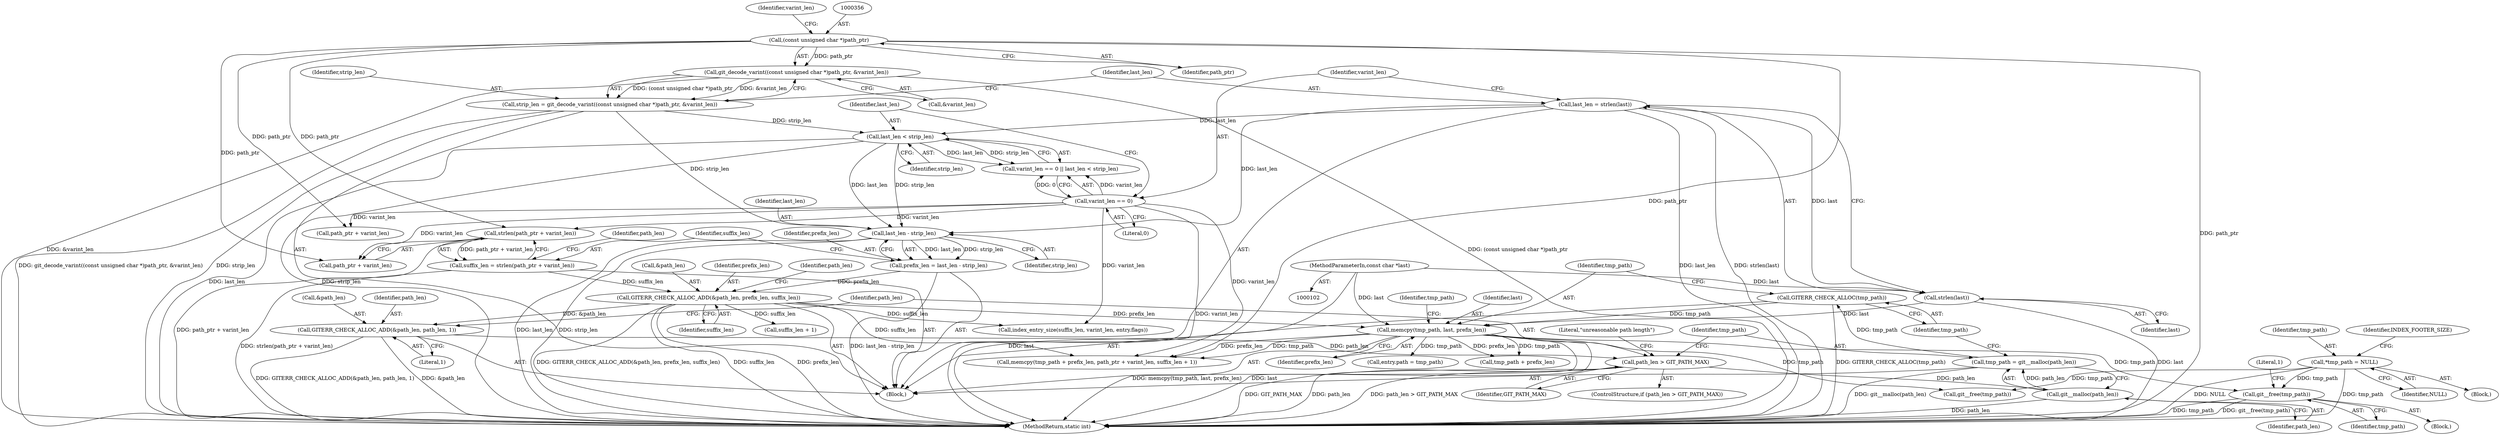 digraph "0_libgit2_3db1af1f370295ad5355b8f64b865a2a357bcac0@API" {
"1000461" [label="(Call,git__free(tmp_path))"];
"1000126" [label="(Call,*tmp_path = NULL)"];
"1000409" [label="(Call,memcpy(tmp_path, last, prefix_len))"];
"1000407" [label="(Call,GITERR_CHECK_ALLOC(tmp_path))"];
"1000403" [label="(Call,tmp_path = git__malloc(path_len))"];
"1000405" [label="(Call,git__malloc(path_len))"];
"1000397" [label="(Call,path_len > GIT_PATH_MAX)"];
"1000391" [label="(Call,GITERR_CHECK_ALLOC_ADD(&path_len, path_len, 1))"];
"1000386" [label="(Call,GITERR_CHECK_ALLOC_ADD(&path_len, prefix_len, suffix_len))"];
"1000375" [label="(Call,prefix_len = last_len - strip_len)"];
"1000377" [label="(Call,last_len - strip_len)"];
"1000360" [label="(Call,last_len = strlen(last))"];
"1000362" [label="(Call,strlen(last))"];
"1000108" [label="(MethodParameterIn,const char *last)"];
"1000369" [label="(Call,last_len < strip_len)"];
"1000352" [label="(Call,strip_len = git_decode_varint((const unsigned char *)path_ptr, &varint_len))"];
"1000354" [label="(Call,git_decode_varint((const unsigned char *)path_ptr, &varint_len))"];
"1000355" [label="(Call,(const unsigned char *)path_ptr)"];
"1000380" [label="(Call,suffix_len = strlen(path_ptr + varint_len))"];
"1000382" [label="(Call,strlen(path_ptr + varint_len))"];
"1000366" [label="(Call,varint_len == 0)"];
"1000128" [label="(Identifier,NULL)"];
"1000379" [label="(Identifier,strip_len)"];
"1000371" [label="(Identifier,strip_len)"];
"1000399" [label="(Identifier,GIT_PATH_MAX)"];
"1000368" [label="(Literal,0)"];
"1000414" [label="(Call,tmp_path + prefix_len)"];
"1000369" [label="(Call,last_len < strip_len)"];
"1000380" [label="(Call,suffix_len = strlen(path_ptr + varint_len))"];
"1000387" [label="(Call,&path_len)"];
"1000362" [label="(Call,strlen(last))"];
"1000109" [label="(Block,)"];
"1000466" [label="(Call,git__free(tmp_path))"];
"1000402" [label="(Literal,\"unreasonable path length\")"];
"1000465" [label="(Literal,1)"];
"1000390" [label="(Identifier,suffix_len)"];
"1000361" [label="(Identifier,last_len)"];
"1000345" [label="(Block,)"];
"1000365" [label="(Call,varint_len == 0 || last_len < strip_len)"];
"1000394" [label="(Identifier,path_len)"];
"1000367" [label="(Identifier,varint_len)"];
"1000395" [label="(Literal,1)"];
"1000409" [label="(Call,memcpy(tmp_path, last, prefix_len))"];
"1000461" [label="(Call,git__free(tmp_path))"];
"1000413" [label="(Call,memcpy(tmp_path + prefix_len, path_ptr + varint_len, suffix_len + 1))"];
"1000398" [label="(Identifier,path_len)"];
"1000397" [label="(Call,path_len > GIT_PATH_MAX)"];
"1000360" [label="(Call,last_len = strlen(last))"];
"1000108" [label="(MethodParameterIn,const char *last)"];
"1000389" [label="(Identifier,prefix_len)"];
"1000366" [label="(Call,varint_len == 0)"];
"1000354" [label="(Call,git_decode_varint((const unsigned char *)path_ptr, &varint_len))"];
"1000353" [label="(Identifier,strip_len)"];
"1000408" [label="(Identifier,tmp_path)"];
"1000355" [label="(Call,(const unsigned char *)path_ptr)"];
"1000357" [label="(Identifier,path_ptr)"];
"1000411" [label="(Identifier,last)"];
"1000406" [label="(Identifier,path_len)"];
"1000377" [label="(Call,last_len - strip_len)"];
"1000378" [label="(Identifier,last_len)"];
"1000405" [label="(Call,git__malloc(path_len))"];
"1000383" [label="(Call,path_ptr + varint_len)"];
"1000404" [label="(Identifier,tmp_path)"];
"1000410" [label="(Identifier,tmp_path)"];
"1000358" [label="(Call,&varint_len)"];
"1000388" [label="(Identifier,path_len)"];
"1000425" [label="(Call,index_entry_size(suffix_len, varint_len, entry.flags))"];
"1000462" [label="(Identifier,tmp_path)"];
"1000363" [label="(Identifier,last)"];
"1000352" [label="(Call,strip_len = git_decode_varint((const unsigned char *)path_ptr, &varint_len))"];
"1000396" [label="(ControlStructure,if (path_len > GIT_PATH_MAX))"];
"1000382" [label="(Call,strlen(path_ptr + varint_len))"];
"1000386" [label="(Call,GITERR_CHECK_ALLOC_ADD(&path_len, prefix_len, suffix_len))"];
"1000127" [label="(Identifier,tmp_path)"];
"1000412" [label="(Identifier,prefix_len)"];
"1000132" [label="(Identifier,INDEX_FOOTER_SIZE)"];
"1000392" [label="(Call,&path_len)"];
"1000381" [label="(Identifier,suffix_len)"];
"1000460" [label="(Block,)"];
"1000370" [label="(Identifier,last_len)"];
"1000359" [label="(Identifier,varint_len)"];
"1000393" [label="(Identifier,path_len)"];
"1000420" [label="(Call,suffix_len + 1)"];
"1000407" [label="(Call,GITERR_CHECK_ALLOC(tmp_path))"];
"1000431" [label="(Call,entry.path = tmp_path)"];
"1000375" [label="(Call,prefix_len = last_len - strip_len)"];
"1000474" [label="(MethodReturn,static int)"];
"1000376" [label="(Identifier,prefix_len)"];
"1000391" [label="(Call,GITERR_CHECK_ALLOC_ADD(&path_len, path_len, 1))"];
"1000126" [label="(Call,*tmp_path = NULL)"];
"1000417" [label="(Call,path_ptr + varint_len)"];
"1000415" [label="(Identifier,tmp_path)"];
"1000403" [label="(Call,tmp_path = git__malloc(path_len))"];
"1000461" -> "1000460"  [label="AST: "];
"1000461" -> "1000462"  [label="CFG: "];
"1000462" -> "1000461"  [label="AST: "];
"1000465" -> "1000461"  [label="CFG: "];
"1000461" -> "1000474"  [label="DDG: git__free(tmp_path)"];
"1000461" -> "1000474"  [label="DDG: tmp_path"];
"1000126" -> "1000461"  [label="DDG: tmp_path"];
"1000409" -> "1000461"  [label="DDG: tmp_path"];
"1000126" -> "1000109"  [label="AST: "];
"1000126" -> "1000128"  [label="CFG: "];
"1000127" -> "1000126"  [label="AST: "];
"1000128" -> "1000126"  [label="AST: "];
"1000132" -> "1000126"  [label="CFG: "];
"1000126" -> "1000474"  [label="DDG: tmp_path"];
"1000126" -> "1000474"  [label="DDG: NULL"];
"1000126" -> "1000466"  [label="DDG: tmp_path"];
"1000409" -> "1000345"  [label="AST: "];
"1000409" -> "1000412"  [label="CFG: "];
"1000410" -> "1000409"  [label="AST: "];
"1000411" -> "1000409"  [label="AST: "];
"1000412" -> "1000409"  [label="AST: "];
"1000415" -> "1000409"  [label="CFG: "];
"1000409" -> "1000474"  [label="DDG: last"];
"1000409" -> "1000474"  [label="DDG: memcpy(tmp_path, last, prefix_len)"];
"1000407" -> "1000409"  [label="DDG: tmp_path"];
"1000362" -> "1000409"  [label="DDG: last"];
"1000108" -> "1000409"  [label="DDG: last"];
"1000386" -> "1000409"  [label="DDG: prefix_len"];
"1000409" -> "1000413"  [label="DDG: tmp_path"];
"1000409" -> "1000413"  [label="DDG: prefix_len"];
"1000409" -> "1000414"  [label="DDG: tmp_path"];
"1000409" -> "1000414"  [label="DDG: prefix_len"];
"1000409" -> "1000431"  [label="DDG: tmp_path"];
"1000409" -> "1000466"  [label="DDG: tmp_path"];
"1000407" -> "1000345"  [label="AST: "];
"1000407" -> "1000408"  [label="CFG: "];
"1000408" -> "1000407"  [label="AST: "];
"1000410" -> "1000407"  [label="CFG: "];
"1000407" -> "1000474"  [label="DDG: GITERR_CHECK_ALLOC(tmp_path)"];
"1000403" -> "1000407"  [label="DDG: tmp_path"];
"1000403" -> "1000345"  [label="AST: "];
"1000403" -> "1000405"  [label="CFG: "];
"1000404" -> "1000403"  [label="AST: "];
"1000405" -> "1000403"  [label="AST: "];
"1000408" -> "1000403"  [label="CFG: "];
"1000403" -> "1000474"  [label="DDG: git__malloc(path_len)"];
"1000405" -> "1000403"  [label="DDG: path_len"];
"1000405" -> "1000406"  [label="CFG: "];
"1000406" -> "1000405"  [label="AST: "];
"1000405" -> "1000474"  [label="DDG: path_len"];
"1000397" -> "1000405"  [label="DDG: path_len"];
"1000397" -> "1000396"  [label="AST: "];
"1000397" -> "1000399"  [label="CFG: "];
"1000398" -> "1000397"  [label="AST: "];
"1000399" -> "1000397"  [label="AST: "];
"1000402" -> "1000397"  [label="CFG: "];
"1000404" -> "1000397"  [label="CFG: "];
"1000397" -> "1000474"  [label="DDG: path_len > GIT_PATH_MAX"];
"1000397" -> "1000474"  [label="DDG: path_len"];
"1000397" -> "1000474"  [label="DDG: GIT_PATH_MAX"];
"1000391" -> "1000397"  [label="DDG: path_len"];
"1000391" -> "1000345"  [label="AST: "];
"1000391" -> "1000395"  [label="CFG: "];
"1000392" -> "1000391"  [label="AST: "];
"1000394" -> "1000391"  [label="AST: "];
"1000395" -> "1000391"  [label="AST: "];
"1000398" -> "1000391"  [label="CFG: "];
"1000391" -> "1000474"  [label="DDG: &path_len"];
"1000391" -> "1000474"  [label="DDG: GITERR_CHECK_ALLOC_ADD(&path_len, path_len, 1)"];
"1000386" -> "1000391"  [label="DDG: &path_len"];
"1000386" -> "1000345"  [label="AST: "];
"1000386" -> "1000390"  [label="CFG: "];
"1000387" -> "1000386"  [label="AST: "];
"1000389" -> "1000386"  [label="AST: "];
"1000390" -> "1000386"  [label="AST: "];
"1000393" -> "1000386"  [label="CFG: "];
"1000386" -> "1000474"  [label="DDG: prefix_len"];
"1000386" -> "1000474"  [label="DDG: suffix_len"];
"1000386" -> "1000474"  [label="DDG: GITERR_CHECK_ALLOC_ADD(&path_len, prefix_len, suffix_len)"];
"1000375" -> "1000386"  [label="DDG: prefix_len"];
"1000380" -> "1000386"  [label="DDG: suffix_len"];
"1000386" -> "1000413"  [label="DDG: suffix_len"];
"1000386" -> "1000420"  [label="DDG: suffix_len"];
"1000386" -> "1000425"  [label="DDG: suffix_len"];
"1000375" -> "1000345"  [label="AST: "];
"1000375" -> "1000377"  [label="CFG: "];
"1000376" -> "1000375"  [label="AST: "];
"1000377" -> "1000375"  [label="AST: "];
"1000381" -> "1000375"  [label="CFG: "];
"1000375" -> "1000474"  [label="DDG: last_len - strip_len"];
"1000377" -> "1000375"  [label="DDG: last_len"];
"1000377" -> "1000375"  [label="DDG: strip_len"];
"1000377" -> "1000379"  [label="CFG: "];
"1000378" -> "1000377"  [label="AST: "];
"1000379" -> "1000377"  [label="AST: "];
"1000377" -> "1000474"  [label="DDG: strip_len"];
"1000377" -> "1000474"  [label="DDG: last_len"];
"1000360" -> "1000377"  [label="DDG: last_len"];
"1000369" -> "1000377"  [label="DDG: last_len"];
"1000369" -> "1000377"  [label="DDG: strip_len"];
"1000352" -> "1000377"  [label="DDG: strip_len"];
"1000360" -> "1000345"  [label="AST: "];
"1000360" -> "1000362"  [label="CFG: "];
"1000361" -> "1000360"  [label="AST: "];
"1000362" -> "1000360"  [label="AST: "];
"1000367" -> "1000360"  [label="CFG: "];
"1000360" -> "1000474"  [label="DDG: last_len"];
"1000360" -> "1000474"  [label="DDG: strlen(last)"];
"1000362" -> "1000360"  [label="DDG: last"];
"1000360" -> "1000369"  [label="DDG: last_len"];
"1000362" -> "1000363"  [label="CFG: "];
"1000363" -> "1000362"  [label="AST: "];
"1000362" -> "1000474"  [label="DDG: last"];
"1000108" -> "1000362"  [label="DDG: last"];
"1000108" -> "1000102"  [label="AST: "];
"1000108" -> "1000474"  [label="DDG: last"];
"1000369" -> "1000365"  [label="AST: "];
"1000369" -> "1000371"  [label="CFG: "];
"1000370" -> "1000369"  [label="AST: "];
"1000371" -> "1000369"  [label="AST: "];
"1000365" -> "1000369"  [label="CFG: "];
"1000369" -> "1000474"  [label="DDG: last_len"];
"1000369" -> "1000474"  [label="DDG: strip_len"];
"1000369" -> "1000365"  [label="DDG: last_len"];
"1000369" -> "1000365"  [label="DDG: strip_len"];
"1000352" -> "1000369"  [label="DDG: strip_len"];
"1000352" -> "1000345"  [label="AST: "];
"1000352" -> "1000354"  [label="CFG: "];
"1000353" -> "1000352"  [label="AST: "];
"1000354" -> "1000352"  [label="AST: "];
"1000361" -> "1000352"  [label="CFG: "];
"1000352" -> "1000474"  [label="DDG: strip_len"];
"1000352" -> "1000474"  [label="DDG: git_decode_varint((const unsigned char *)path_ptr, &varint_len)"];
"1000354" -> "1000352"  [label="DDG: (const unsigned char *)path_ptr"];
"1000354" -> "1000352"  [label="DDG: &varint_len"];
"1000354" -> "1000358"  [label="CFG: "];
"1000355" -> "1000354"  [label="AST: "];
"1000358" -> "1000354"  [label="AST: "];
"1000354" -> "1000474"  [label="DDG: &varint_len"];
"1000354" -> "1000474"  [label="DDG: (const unsigned char *)path_ptr"];
"1000355" -> "1000354"  [label="DDG: path_ptr"];
"1000355" -> "1000357"  [label="CFG: "];
"1000356" -> "1000355"  [label="AST: "];
"1000357" -> "1000355"  [label="AST: "];
"1000359" -> "1000355"  [label="CFG: "];
"1000355" -> "1000474"  [label="DDG: path_ptr"];
"1000355" -> "1000382"  [label="DDG: path_ptr"];
"1000355" -> "1000383"  [label="DDG: path_ptr"];
"1000355" -> "1000413"  [label="DDG: path_ptr"];
"1000355" -> "1000417"  [label="DDG: path_ptr"];
"1000380" -> "1000345"  [label="AST: "];
"1000380" -> "1000382"  [label="CFG: "];
"1000381" -> "1000380"  [label="AST: "];
"1000382" -> "1000380"  [label="AST: "];
"1000388" -> "1000380"  [label="CFG: "];
"1000380" -> "1000474"  [label="DDG: strlen(path_ptr + varint_len)"];
"1000382" -> "1000380"  [label="DDG: path_ptr + varint_len"];
"1000382" -> "1000383"  [label="CFG: "];
"1000383" -> "1000382"  [label="AST: "];
"1000382" -> "1000474"  [label="DDG: path_ptr + varint_len"];
"1000366" -> "1000382"  [label="DDG: varint_len"];
"1000366" -> "1000365"  [label="AST: "];
"1000366" -> "1000368"  [label="CFG: "];
"1000367" -> "1000366"  [label="AST: "];
"1000368" -> "1000366"  [label="AST: "];
"1000370" -> "1000366"  [label="CFG: "];
"1000365" -> "1000366"  [label="CFG: "];
"1000366" -> "1000474"  [label="DDG: varint_len"];
"1000366" -> "1000365"  [label="DDG: varint_len"];
"1000366" -> "1000365"  [label="DDG: 0"];
"1000366" -> "1000383"  [label="DDG: varint_len"];
"1000366" -> "1000413"  [label="DDG: varint_len"];
"1000366" -> "1000417"  [label="DDG: varint_len"];
"1000366" -> "1000425"  [label="DDG: varint_len"];
}
